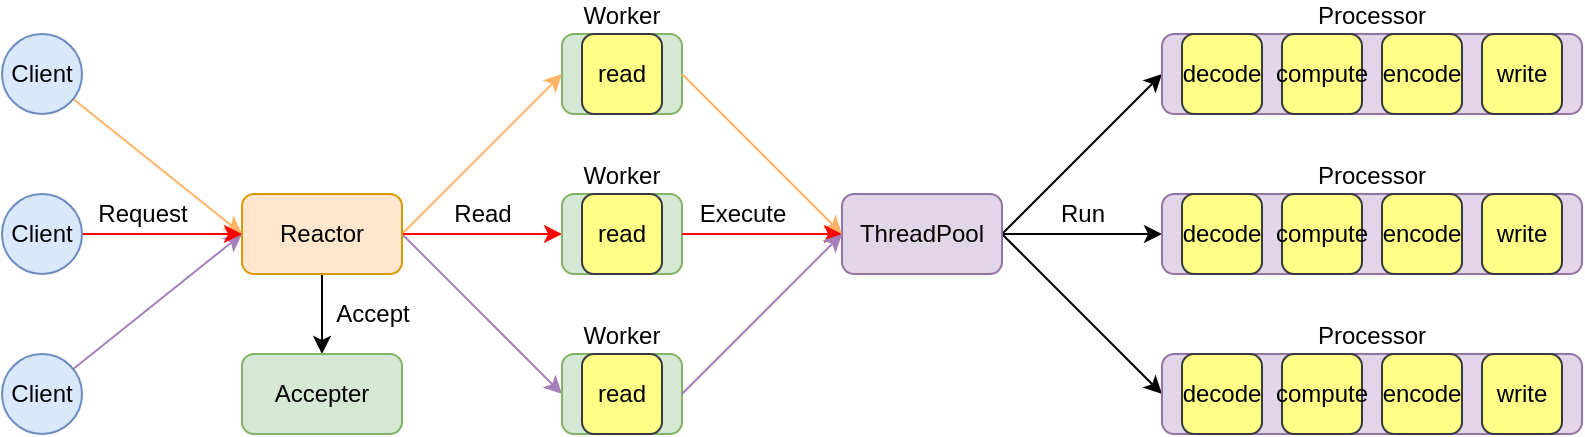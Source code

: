 <mxfile version="12.4.2" type="device" pages="1"><diagram id="oYUJ9ZhMsCfH6xuz5nrw" name="第 1 页"><mxGraphModel dx="1106" dy="822" grid="1" gridSize="10" guides="1" tooltips="1" connect="1" arrows="1" fold="1" page="1" pageScale="1" pageWidth="827" pageHeight="1169" math="0" shadow="0"><root><mxCell id="0"/><mxCell id="1" parent="0"/><mxCell id="tkp9KfS9Nonjyz-iKff6-9" style="edgeStyle=none;rounded=0;orthogonalLoop=1;jettySize=auto;html=1;entryX=0.5;entryY=0;entryDx=0;entryDy=0;" parent="1" source="tkp9KfS9Nonjyz-iKff6-1" target="tkp9KfS9Nonjyz-iKff6-8" edge="1"><mxGeometry relative="1" as="geometry"/></mxCell><mxCell id="tkp9KfS9Nonjyz-iKff6-17" style="edgeStyle=none;rounded=0;orthogonalLoop=1;jettySize=auto;html=1;entryX=0;entryY=0.5;entryDx=0;entryDy=0;strokeColor=#FFB366;" parent="1" target="tkp9KfS9Nonjyz-iKff6-14" edge="1"><mxGeometry relative="1" as="geometry"><mxPoint x="400" y="180" as="sourcePoint"/></mxGeometry></mxCell><mxCell id="tkp9KfS9Nonjyz-iKff6-18" style="edgeStyle=none;rounded=0;orthogonalLoop=1;jettySize=auto;html=1;entryX=0;entryY=0.5;entryDx=0;entryDy=0;strokeColor=#FF0000;" parent="1" source="tkp9KfS9Nonjyz-iKff6-1" edge="1"><mxGeometry relative="1" as="geometry"><mxPoint x="480" y="180" as="targetPoint"/></mxGeometry></mxCell><mxCell id="tkp9KfS9Nonjyz-iKff6-19" style="edgeStyle=none;rounded=0;orthogonalLoop=1;jettySize=auto;html=1;exitX=1;exitY=0.5;exitDx=0;exitDy=0;entryX=0;entryY=0.5;entryDx=0;entryDy=0;strokeColor=#A680B8;" parent="1" source="tkp9KfS9Nonjyz-iKff6-1" edge="1"><mxGeometry relative="1" as="geometry"><mxPoint x="480" y="260" as="targetPoint"/></mxGeometry></mxCell><mxCell id="tkp9KfS9Nonjyz-iKff6-1" value="Reactor" style="rounded=1;whiteSpace=wrap;html=1;fillColor=#ffe6cc;strokeColor=#d79b00;" parent="1" vertex="1"><mxGeometry x="320" y="160" width="80" height="40" as="geometry"/></mxCell><mxCell id="tkp9KfS9Nonjyz-iKff6-5" style="rounded=0;orthogonalLoop=1;jettySize=auto;html=1;entryX=0;entryY=0.5;entryDx=0;entryDy=0;strokeColor=#FFB366;" parent="1" source="tkp9KfS9Nonjyz-iKff6-2" target="tkp9KfS9Nonjyz-iKff6-1" edge="1"><mxGeometry relative="1" as="geometry"/></mxCell><mxCell id="tkp9KfS9Nonjyz-iKff6-2" value="Client" style="ellipse;whiteSpace=wrap;html=1;aspect=fixed;fillColor=#dae8fc;strokeColor=#6c8ebf;" parent="1" vertex="1"><mxGeometry x="200" y="80" width="40" height="40" as="geometry"/></mxCell><mxCell id="tkp9KfS9Nonjyz-iKff6-7" style="edgeStyle=none;rounded=0;orthogonalLoop=1;jettySize=auto;html=1;entryX=0;entryY=0.5;entryDx=0;entryDy=0;strokeColor=#A680B8;" parent="1" source="tkp9KfS9Nonjyz-iKff6-3" target="tkp9KfS9Nonjyz-iKff6-1" edge="1"><mxGeometry relative="1" as="geometry"/></mxCell><mxCell id="tkp9KfS9Nonjyz-iKff6-3" value="Client" style="ellipse;whiteSpace=wrap;html=1;aspect=fixed;fillColor=#dae8fc;strokeColor=#6c8ebf;" parent="1" vertex="1"><mxGeometry x="200" y="240" width="40" height="40" as="geometry"/></mxCell><mxCell id="tkp9KfS9Nonjyz-iKff6-6" style="edgeStyle=none;rounded=0;orthogonalLoop=1;jettySize=auto;html=1;entryX=0;entryY=0.5;entryDx=0;entryDy=0;strokeColor=#FF0000;" parent="1" source="tkp9KfS9Nonjyz-iKff6-4" target="tkp9KfS9Nonjyz-iKff6-1" edge="1"><mxGeometry relative="1" as="geometry"/></mxCell><mxCell id="tkp9KfS9Nonjyz-iKff6-4" value="Client" style="ellipse;whiteSpace=wrap;html=1;aspect=fixed;fillColor=#dae8fc;strokeColor=#6c8ebf;" parent="1" vertex="1"><mxGeometry x="200" y="160" width="40" height="40" as="geometry"/></mxCell><mxCell id="tkp9KfS9Nonjyz-iKff6-8" value="Accepter" style="rounded=1;whiteSpace=wrap;html=1;fillColor=#d5e8d4;strokeColor=#82b366;" parent="1" vertex="1"><mxGeometry x="320" y="240" width="80" height="40" as="geometry"/></mxCell><mxCell id="tkp9KfS9Nonjyz-iKff6-10" value="Accept" style="text;html=1;align=center;verticalAlign=middle;resizable=0;points=[];;autosize=1;" parent="1" vertex="1"><mxGeometry x="360" y="210" width="50" height="20" as="geometry"/></mxCell><mxCell id="tkp9KfS9Nonjyz-iKff6-13" value="Request" style="text;html=1;align=center;verticalAlign=middle;resizable=0;points=[];;autosize=1;" parent="1" vertex="1"><mxGeometry x="240" y="160" width="60" height="20" as="geometry"/></mxCell><mxCell id="tkp9KfS9Nonjyz-iKff6-20" value="Read" style="text;html=1;align=center;verticalAlign=middle;resizable=0;points=[];;autosize=1;" parent="1" vertex="1"><mxGeometry x="420" y="160" width="40" height="20" as="geometry"/></mxCell><mxCell id="S7s5VqhlncOBWwq5Roz2-8" value="" style="group" vertex="1" connectable="0" parent="1"><mxGeometry x="480" y="80" width="60" height="40" as="geometry"/></mxCell><mxCell id="tkp9KfS9Nonjyz-iKff6-14" value="Worker" style="rounded=1;whiteSpace=wrap;html=1;fillColor=#d5e8d4;strokeColor=#82b366;labelPosition=center;verticalLabelPosition=top;align=center;verticalAlign=bottom;" parent="S7s5VqhlncOBWwq5Roz2-8" vertex="1"><mxGeometry width="60" height="40" as="geometry"/></mxCell><mxCell id="0sXiRbqfLRShFqeoHsuA-1" value="read" style="rounded=1;whiteSpace=wrap;html=1;fillColor=#ffff88;strokeColor=#36393d;" parent="S7s5VqhlncOBWwq5Roz2-8" vertex="1"><mxGeometry x="10" width="40" height="40" as="geometry"/></mxCell><mxCell id="S7s5VqhlncOBWwq5Roz2-9" value="" style="group" vertex="1" connectable="0" parent="1"><mxGeometry x="480" y="160" width="60" height="40" as="geometry"/></mxCell><mxCell id="S7s5VqhlncOBWwq5Roz2-10" value="Worker" style="rounded=1;whiteSpace=wrap;html=1;fillColor=#d5e8d4;strokeColor=#82b366;labelPosition=center;verticalLabelPosition=top;align=center;verticalAlign=bottom;" vertex="1" parent="S7s5VqhlncOBWwq5Roz2-9"><mxGeometry width="60" height="40" as="geometry"/></mxCell><mxCell id="S7s5VqhlncOBWwq5Roz2-11" value="read" style="rounded=1;whiteSpace=wrap;html=1;fillColor=#ffff88;strokeColor=#36393d;" vertex="1" parent="S7s5VqhlncOBWwq5Roz2-9"><mxGeometry x="10" width="40" height="40" as="geometry"/></mxCell><mxCell id="S7s5VqhlncOBWwq5Roz2-12" value="" style="group" vertex="1" connectable="0" parent="1"><mxGeometry x="480" y="240" width="60" height="40" as="geometry"/></mxCell><mxCell id="S7s5VqhlncOBWwq5Roz2-13" value="Worker" style="rounded=1;whiteSpace=wrap;html=1;fillColor=#d5e8d4;strokeColor=#82b366;labelPosition=center;verticalLabelPosition=top;align=center;verticalAlign=bottom;" vertex="1" parent="S7s5VqhlncOBWwq5Roz2-12"><mxGeometry width="60" height="40" as="geometry"/></mxCell><mxCell id="S7s5VqhlncOBWwq5Roz2-14" value="read" style="rounded=1;whiteSpace=wrap;html=1;fillColor=#ffff88;strokeColor=#36393d;" vertex="1" parent="S7s5VqhlncOBWwq5Roz2-12"><mxGeometry x="10" width="40" height="40" as="geometry"/></mxCell><mxCell id="S7s5VqhlncOBWwq5Roz2-33" style="edgeStyle=none;rounded=0;orthogonalLoop=1;jettySize=auto;html=1;entryX=0;entryY=0.5;entryDx=0;entryDy=0;exitX=1;exitY=0.5;exitDx=0;exitDy=0;" edge="1" parent="1" source="S7s5VqhlncOBWwq5Roz2-15" target="S7s5VqhlncOBWwq5Roz2-2"><mxGeometry relative="1" as="geometry"/></mxCell><mxCell id="S7s5VqhlncOBWwq5Roz2-34" style="edgeStyle=none;rounded=0;orthogonalLoop=1;jettySize=auto;html=1;entryX=0;entryY=0.5;entryDx=0;entryDy=0;" edge="1" parent="1" source="S7s5VqhlncOBWwq5Roz2-15" target="S7s5VqhlncOBWwq5Roz2-22"><mxGeometry relative="1" as="geometry"/></mxCell><mxCell id="S7s5VqhlncOBWwq5Roz2-35" style="edgeStyle=none;rounded=0;orthogonalLoop=1;jettySize=auto;html=1;entryX=0;entryY=0.5;entryDx=0;entryDy=0;exitX=1;exitY=0.5;exitDx=0;exitDy=0;" edge="1" parent="1" source="S7s5VqhlncOBWwq5Roz2-15" target="S7s5VqhlncOBWwq5Roz2-28"><mxGeometry relative="1" as="geometry"/></mxCell><mxCell id="S7s5VqhlncOBWwq5Roz2-15" value="ThreadPool" style="rounded=1;whiteSpace=wrap;html=1;fillColor=#e1d5e7;strokeColor=#9673a6;" vertex="1" parent="1"><mxGeometry x="620" y="160" width="80" height="40" as="geometry"/></mxCell><mxCell id="S7s5VqhlncOBWwq5Roz2-16" style="rounded=0;orthogonalLoop=1;jettySize=auto;html=1;entryX=0;entryY=0.5;entryDx=0;entryDy=0;exitX=1;exitY=0.5;exitDx=0;exitDy=0;strokeColor=#FFB366;" edge="1" parent="1" source="tkp9KfS9Nonjyz-iKff6-14" target="S7s5VqhlncOBWwq5Roz2-15"><mxGeometry relative="1" as="geometry"/></mxCell><mxCell id="S7s5VqhlncOBWwq5Roz2-17" style="edgeStyle=none;rounded=0;orthogonalLoop=1;jettySize=auto;html=1;entryX=0;entryY=0.5;entryDx=0;entryDy=0;strokeColor=#FF0000;" edge="1" parent="1" source="S7s5VqhlncOBWwq5Roz2-10" target="S7s5VqhlncOBWwq5Roz2-15"><mxGeometry relative="1" as="geometry"><mxPoint x="600" y="180" as="targetPoint"/></mxGeometry></mxCell><mxCell id="S7s5VqhlncOBWwq5Roz2-18" style="edgeStyle=none;rounded=0;orthogonalLoop=1;jettySize=auto;html=1;entryX=0;entryY=0.5;entryDx=0;entryDy=0;exitX=1;exitY=0.5;exitDx=0;exitDy=0;strokeColor=#A680B8;" edge="1" parent="1" source="S7s5VqhlncOBWwq5Roz2-13" target="S7s5VqhlncOBWwq5Roz2-15"><mxGeometry relative="1" as="geometry"/></mxCell><mxCell id="S7s5VqhlncOBWwq5Roz2-19" value="Execute" style="text;html=1;align=center;verticalAlign=middle;resizable=0;points=[];;autosize=1;" vertex="1" parent="1"><mxGeometry x="540" y="160" width="60" height="20" as="geometry"/></mxCell><mxCell id="S7s5VqhlncOBWwq5Roz2-20" value="" style="group" vertex="1" connectable="0" parent="1"><mxGeometry x="780" y="80" width="210" height="40" as="geometry"/></mxCell><mxCell id="S7s5VqhlncOBWwq5Roz2-2" value="Processor" style="rounded=1;whiteSpace=wrap;html=1;fillColor=#e1d5e7;strokeColor=#9673a6;labelPosition=center;verticalLabelPosition=top;align=center;verticalAlign=bottom;" vertex="1" parent="S7s5VqhlncOBWwq5Roz2-20"><mxGeometry width="210" height="40" as="geometry"/></mxCell><mxCell id="S7s5VqhlncOBWwq5Roz2-4" value="decode" style="rounded=1;whiteSpace=wrap;html=1;fillColor=#ffff88;strokeColor=#36393d;" vertex="1" parent="S7s5VqhlncOBWwq5Roz2-20"><mxGeometry x="10" width="40" height="40" as="geometry"/></mxCell><mxCell id="S7s5VqhlncOBWwq5Roz2-5" value="compute" style="rounded=1;whiteSpace=wrap;html=1;fillColor=#ffff88;strokeColor=#36393d;" vertex="1" parent="S7s5VqhlncOBWwq5Roz2-20"><mxGeometry x="60" width="40" height="40" as="geometry"/></mxCell><mxCell id="S7s5VqhlncOBWwq5Roz2-6" value="encode" style="rounded=1;whiteSpace=wrap;html=1;fillColor=#ffff88;strokeColor=#36393d;" vertex="1" parent="S7s5VqhlncOBWwq5Roz2-20"><mxGeometry x="110" width="40" height="40" as="geometry"/></mxCell><mxCell id="S7s5VqhlncOBWwq5Roz2-7" value="write" style="rounded=1;whiteSpace=wrap;html=1;fillColor=#ffff88;strokeColor=#36393d;" vertex="1" parent="S7s5VqhlncOBWwq5Roz2-20"><mxGeometry x="160" width="40" height="40" as="geometry"/></mxCell><mxCell id="S7s5VqhlncOBWwq5Roz2-21" value="" style="group" vertex="1" connectable="0" parent="1"><mxGeometry x="780" y="160" width="210" height="40" as="geometry"/></mxCell><mxCell id="S7s5VqhlncOBWwq5Roz2-22" value="Processor" style="rounded=1;whiteSpace=wrap;html=1;fillColor=#e1d5e7;strokeColor=#9673a6;labelPosition=center;verticalLabelPosition=top;align=center;verticalAlign=bottom;" vertex="1" parent="S7s5VqhlncOBWwq5Roz2-21"><mxGeometry width="210" height="40" as="geometry"/></mxCell><mxCell id="S7s5VqhlncOBWwq5Roz2-23" value="decode" style="rounded=1;whiteSpace=wrap;html=1;fillColor=#ffff88;strokeColor=#36393d;" vertex="1" parent="S7s5VqhlncOBWwq5Roz2-21"><mxGeometry x="10" width="40" height="40" as="geometry"/></mxCell><mxCell id="S7s5VqhlncOBWwq5Roz2-24" value="compute" style="rounded=1;whiteSpace=wrap;html=1;fillColor=#ffff88;strokeColor=#36393d;" vertex="1" parent="S7s5VqhlncOBWwq5Roz2-21"><mxGeometry x="60" width="40" height="40" as="geometry"/></mxCell><mxCell id="S7s5VqhlncOBWwq5Roz2-25" value="encode" style="rounded=1;whiteSpace=wrap;html=1;fillColor=#ffff88;strokeColor=#36393d;" vertex="1" parent="S7s5VqhlncOBWwq5Roz2-21"><mxGeometry x="110" width="40" height="40" as="geometry"/></mxCell><mxCell id="S7s5VqhlncOBWwq5Roz2-26" value="write" style="rounded=1;whiteSpace=wrap;html=1;fillColor=#ffff88;strokeColor=#36393d;" vertex="1" parent="S7s5VqhlncOBWwq5Roz2-21"><mxGeometry x="160" width="40" height="40" as="geometry"/></mxCell><mxCell id="S7s5VqhlncOBWwq5Roz2-27" value="" style="group" vertex="1" connectable="0" parent="1"><mxGeometry x="780" y="240" width="210" height="40" as="geometry"/></mxCell><mxCell id="S7s5VqhlncOBWwq5Roz2-28" value="Processor" style="rounded=1;whiteSpace=wrap;html=1;fillColor=#e1d5e7;strokeColor=#9673a6;labelPosition=center;verticalLabelPosition=top;align=center;verticalAlign=bottom;" vertex="1" parent="S7s5VqhlncOBWwq5Roz2-27"><mxGeometry width="210" height="40" as="geometry"/></mxCell><mxCell id="S7s5VqhlncOBWwq5Roz2-29" value="decode" style="rounded=1;whiteSpace=wrap;html=1;fillColor=#ffff88;strokeColor=#36393d;" vertex="1" parent="S7s5VqhlncOBWwq5Roz2-27"><mxGeometry x="10" width="40" height="40" as="geometry"/></mxCell><mxCell id="S7s5VqhlncOBWwq5Roz2-30" value="compute" style="rounded=1;whiteSpace=wrap;html=1;fillColor=#ffff88;strokeColor=#36393d;" vertex="1" parent="S7s5VqhlncOBWwq5Roz2-27"><mxGeometry x="60" width="40" height="40" as="geometry"/></mxCell><mxCell id="S7s5VqhlncOBWwq5Roz2-31" value="encode" style="rounded=1;whiteSpace=wrap;html=1;fillColor=#ffff88;strokeColor=#36393d;" vertex="1" parent="S7s5VqhlncOBWwq5Roz2-27"><mxGeometry x="110" width="40" height="40" as="geometry"/></mxCell><mxCell id="S7s5VqhlncOBWwq5Roz2-32" value="write" style="rounded=1;whiteSpace=wrap;html=1;fillColor=#ffff88;strokeColor=#36393d;" vertex="1" parent="S7s5VqhlncOBWwq5Roz2-27"><mxGeometry x="160" width="40" height="40" as="geometry"/></mxCell><mxCell id="S7s5VqhlncOBWwq5Roz2-36" value="Run" style="text;html=1;align=center;verticalAlign=middle;resizable=0;points=[];;autosize=1;" vertex="1" parent="1"><mxGeometry x="720" y="160" width="40" height="20" as="geometry"/></mxCell></root></mxGraphModel></diagram></mxfile>